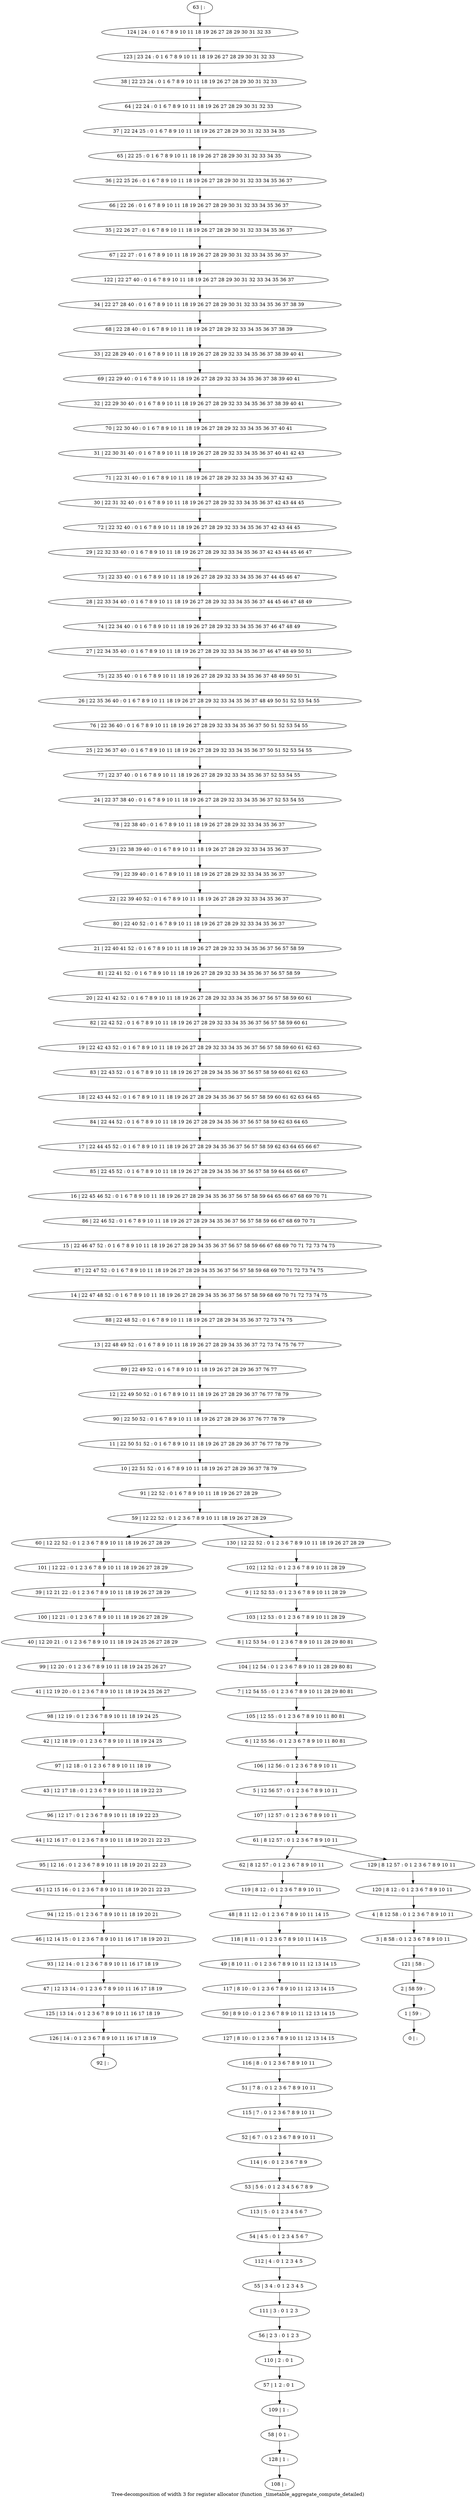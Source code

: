 digraph G {
graph [label="Tree-decomposition of width 3 for register allocator (function _timetable_aggregate_compute_detailed)"]
0[label="0 | : "];
1[label="1 | 59 : "];
2[label="2 | 58 59 : "];
3[label="3 | 8 58 : 0 1 2 3 6 7 8 9 10 11 "];
4[label="4 | 8 12 58 : 0 1 2 3 6 7 8 9 10 11 "];
5[label="5 | 12 56 57 : 0 1 2 3 6 7 8 9 10 11 "];
6[label="6 | 12 55 56 : 0 1 2 3 6 7 8 9 10 11 80 81 "];
7[label="7 | 12 54 55 : 0 1 2 3 6 7 8 9 10 11 28 29 80 81 "];
8[label="8 | 12 53 54 : 0 1 2 3 6 7 8 9 10 11 28 29 80 81 "];
9[label="9 | 12 52 53 : 0 1 2 3 6 7 8 9 10 11 28 29 "];
10[label="10 | 22 51 52 : 0 1 6 7 8 9 10 11 18 19 26 27 28 29 36 37 78 79 "];
11[label="11 | 22 50 51 52 : 0 1 6 7 8 9 10 11 18 19 26 27 28 29 36 37 76 77 78 79 "];
12[label="12 | 22 49 50 52 : 0 1 6 7 8 9 10 11 18 19 26 27 28 29 36 37 76 77 78 79 "];
13[label="13 | 22 48 49 52 : 0 1 6 7 8 9 10 11 18 19 26 27 28 29 34 35 36 37 72 73 74 75 76 77 "];
14[label="14 | 22 47 48 52 : 0 1 6 7 8 9 10 11 18 19 26 27 28 29 34 35 36 37 56 57 58 59 68 69 70 71 72 73 74 75 "];
15[label="15 | 22 46 47 52 : 0 1 6 7 8 9 10 11 18 19 26 27 28 29 34 35 36 37 56 57 58 59 66 67 68 69 70 71 72 73 74 75 "];
16[label="16 | 22 45 46 52 : 0 1 6 7 8 9 10 11 18 19 26 27 28 29 34 35 36 37 56 57 58 59 64 65 66 67 68 69 70 71 "];
17[label="17 | 22 44 45 52 : 0 1 6 7 8 9 10 11 18 19 26 27 28 29 34 35 36 37 56 57 58 59 62 63 64 65 66 67 "];
18[label="18 | 22 43 44 52 : 0 1 6 7 8 9 10 11 18 19 26 27 28 29 34 35 36 37 56 57 58 59 60 61 62 63 64 65 "];
19[label="19 | 22 42 43 52 : 0 1 6 7 8 9 10 11 18 19 26 27 28 29 32 33 34 35 36 37 56 57 58 59 60 61 62 63 "];
20[label="20 | 22 41 42 52 : 0 1 6 7 8 9 10 11 18 19 26 27 28 29 32 33 34 35 36 37 56 57 58 59 60 61 "];
21[label="21 | 22 40 41 52 : 0 1 6 7 8 9 10 11 18 19 26 27 28 29 32 33 34 35 36 37 56 57 58 59 "];
22[label="22 | 22 39 40 52 : 0 1 6 7 8 9 10 11 18 19 26 27 28 29 32 33 34 35 36 37 "];
23[label="23 | 22 38 39 40 : 0 1 6 7 8 9 10 11 18 19 26 27 28 29 32 33 34 35 36 37 "];
24[label="24 | 22 37 38 40 : 0 1 6 7 8 9 10 11 18 19 26 27 28 29 32 33 34 35 36 37 52 53 54 55 "];
25[label="25 | 22 36 37 40 : 0 1 6 7 8 9 10 11 18 19 26 27 28 29 32 33 34 35 36 37 50 51 52 53 54 55 "];
26[label="26 | 22 35 36 40 : 0 1 6 7 8 9 10 11 18 19 26 27 28 29 32 33 34 35 36 37 48 49 50 51 52 53 54 55 "];
27[label="27 | 22 34 35 40 : 0 1 6 7 8 9 10 11 18 19 26 27 28 29 32 33 34 35 36 37 46 47 48 49 50 51 "];
28[label="28 | 22 33 34 40 : 0 1 6 7 8 9 10 11 18 19 26 27 28 29 32 33 34 35 36 37 44 45 46 47 48 49 "];
29[label="29 | 22 32 33 40 : 0 1 6 7 8 9 10 11 18 19 26 27 28 29 32 33 34 35 36 37 42 43 44 45 46 47 "];
30[label="30 | 22 31 32 40 : 0 1 6 7 8 9 10 11 18 19 26 27 28 29 32 33 34 35 36 37 42 43 44 45 "];
31[label="31 | 22 30 31 40 : 0 1 6 7 8 9 10 11 18 19 26 27 28 29 32 33 34 35 36 37 40 41 42 43 "];
32[label="32 | 22 29 30 40 : 0 1 6 7 8 9 10 11 18 19 26 27 28 29 32 33 34 35 36 37 38 39 40 41 "];
33[label="33 | 22 28 29 40 : 0 1 6 7 8 9 10 11 18 19 26 27 28 29 32 33 34 35 36 37 38 39 40 41 "];
34[label="34 | 22 27 28 40 : 0 1 6 7 8 9 10 11 18 19 26 27 28 29 30 31 32 33 34 35 36 37 38 39 "];
35[label="35 | 22 26 27 : 0 1 6 7 8 9 10 11 18 19 26 27 28 29 30 31 32 33 34 35 36 37 "];
36[label="36 | 22 25 26 : 0 1 6 7 8 9 10 11 18 19 26 27 28 29 30 31 32 33 34 35 36 37 "];
37[label="37 | 22 24 25 : 0 1 6 7 8 9 10 11 18 19 26 27 28 29 30 31 32 33 34 35 "];
38[label="38 | 22 23 24 : 0 1 6 7 8 9 10 11 18 19 26 27 28 29 30 31 32 33 "];
39[label="39 | 12 21 22 : 0 1 2 3 6 7 8 9 10 11 18 19 26 27 28 29 "];
40[label="40 | 12 20 21 : 0 1 2 3 6 7 8 9 10 11 18 19 24 25 26 27 28 29 "];
41[label="41 | 12 19 20 : 0 1 2 3 6 7 8 9 10 11 18 19 24 25 26 27 "];
42[label="42 | 12 18 19 : 0 1 2 3 6 7 8 9 10 11 18 19 24 25 "];
43[label="43 | 12 17 18 : 0 1 2 3 6 7 8 9 10 11 18 19 22 23 "];
44[label="44 | 12 16 17 : 0 1 2 3 6 7 8 9 10 11 18 19 20 21 22 23 "];
45[label="45 | 12 15 16 : 0 1 2 3 6 7 8 9 10 11 18 19 20 21 22 23 "];
46[label="46 | 12 14 15 : 0 1 2 3 6 7 8 9 10 11 16 17 18 19 20 21 "];
47[label="47 | 12 13 14 : 0 1 2 3 6 7 8 9 10 11 16 17 18 19 "];
48[label="48 | 8 11 12 : 0 1 2 3 6 7 8 9 10 11 14 15 "];
49[label="49 | 8 10 11 : 0 1 2 3 6 7 8 9 10 11 12 13 14 15 "];
50[label="50 | 8 9 10 : 0 1 2 3 6 7 8 9 10 11 12 13 14 15 "];
51[label="51 | 7 8 : 0 1 2 3 6 7 8 9 10 11 "];
52[label="52 | 6 7 : 0 1 2 3 6 7 8 9 10 11 "];
53[label="53 | 5 6 : 0 1 2 3 4 5 6 7 8 9 "];
54[label="54 | 4 5 : 0 1 2 3 4 5 6 7 "];
55[label="55 | 3 4 : 0 1 2 3 4 5 "];
56[label="56 | 2 3 : 0 1 2 3 "];
57[label="57 | 1 2 : 0 1 "];
58[label="58 | 0 1 : "];
59[label="59 | 12 22 52 : 0 1 2 3 6 7 8 9 10 11 18 19 26 27 28 29 "];
60[label="60 | 12 22 52 : 0 1 2 3 6 7 8 9 10 11 18 19 26 27 28 29 "];
61[label="61 | 8 12 57 : 0 1 2 3 6 7 8 9 10 11 "];
62[label="62 | 8 12 57 : 0 1 2 3 6 7 8 9 10 11 "];
63[label="63 | : "];
64[label="64 | 22 24 : 0 1 6 7 8 9 10 11 18 19 26 27 28 29 30 31 32 33 "];
65[label="65 | 22 25 : 0 1 6 7 8 9 10 11 18 19 26 27 28 29 30 31 32 33 34 35 "];
66[label="66 | 22 26 : 0 1 6 7 8 9 10 11 18 19 26 27 28 29 30 31 32 33 34 35 36 37 "];
67[label="67 | 22 27 : 0 1 6 7 8 9 10 11 18 19 26 27 28 29 30 31 32 33 34 35 36 37 "];
68[label="68 | 22 28 40 : 0 1 6 7 8 9 10 11 18 19 26 27 28 29 32 33 34 35 36 37 38 39 "];
69[label="69 | 22 29 40 : 0 1 6 7 8 9 10 11 18 19 26 27 28 29 32 33 34 35 36 37 38 39 40 41 "];
70[label="70 | 22 30 40 : 0 1 6 7 8 9 10 11 18 19 26 27 28 29 32 33 34 35 36 37 40 41 "];
71[label="71 | 22 31 40 : 0 1 6 7 8 9 10 11 18 19 26 27 28 29 32 33 34 35 36 37 42 43 "];
72[label="72 | 22 32 40 : 0 1 6 7 8 9 10 11 18 19 26 27 28 29 32 33 34 35 36 37 42 43 44 45 "];
73[label="73 | 22 33 40 : 0 1 6 7 8 9 10 11 18 19 26 27 28 29 32 33 34 35 36 37 44 45 46 47 "];
74[label="74 | 22 34 40 : 0 1 6 7 8 9 10 11 18 19 26 27 28 29 32 33 34 35 36 37 46 47 48 49 "];
75[label="75 | 22 35 40 : 0 1 6 7 8 9 10 11 18 19 26 27 28 29 32 33 34 35 36 37 48 49 50 51 "];
76[label="76 | 22 36 40 : 0 1 6 7 8 9 10 11 18 19 26 27 28 29 32 33 34 35 36 37 50 51 52 53 54 55 "];
77[label="77 | 22 37 40 : 0 1 6 7 8 9 10 11 18 19 26 27 28 29 32 33 34 35 36 37 52 53 54 55 "];
78[label="78 | 22 38 40 : 0 1 6 7 8 9 10 11 18 19 26 27 28 29 32 33 34 35 36 37 "];
79[label="79 | 22 39 40 : 0 1 6 7 8 9 10 11 18 19 26 27 28 29 32 33 34 35 36 37 "];
80[label="80 | 22 40 52 : 0 1 6 7 8 9 10 11 18 19 26 27 28 29 32 33 34 35 36 37 "];
81[label="81 | 22 41 52 : 0 1 6 7 8 9 10 11 18 19 26 27 28 29 32 33 34 35 36 37 56 57 58 59 "];
82[label="82 | 22 42 52 : 0 1 6 7 8 9 10 11 18 19 26 27 28 29 32 33 34 35 36 37 56 57 58 59 60 61 "];
83[label="83 | 22 43 52 : 0 1 6 7 8 9 10 11 18 19 26 27 28 29 34 35 36 37 56 57 58 59 60 61 62 63 "];
84[label="84 | 22 44 52 : 0 1 6 7 8 9 10 11 18 19 26 27 28 29 34 35 36 37 56 57 58 59 62 63 64 65 "];
85[label="85 | 22 45 52 : 0 1 6 7 8 9 10 11 18 19 26 27 28 29 34 35 36 37 56 57 58 59 64 65 66 67 "];
86[label="86 | 22 46 52 : 0 1 6 7 8 9 10 11 18 19 26 27 28 29 34 35 36 37 56 57 58 59 66 67 68 69 70 71 "];
87[label="87 | 22 47 52 : 0 1 6 7 8 9 10 11 18 19 26 27 28 29 34 35 36 37 56 57 58 59 68 69 70 71 72 73 74 75 "];
88[label="88 | 22 48 52 : 0 1 6 7 8 9 10 11 18 19 26 27 28 29 34 35 36 37 72 73 74 75 "];
89[label="89 | 22 49 52 : 0 1 6 7 8 9 10 11 18 19 26 27 28 29 36 37 76 77 "];
90[label="90 | 22 50 52 : 0 1 6 7 8 9 10 11 18 19 26 27 28 29 36 37 76 77 78 79 "];
91[label="91 | 22 52 : 0 1 6 7 8 9 10 11 18 19 26 27 28 29 "];
92[label="92 | : "];
93[label="93 | 12 14 : 0 1 2 3 6 7 8 9 10 11 16 17 18 19 "];
94[label="94 | 12 15 : 0 1 2 3 6 7 8 9 10 11 18 19 20 21 "];
95[label="95 | 12 16 : 0 1 2 3 6 7 8 9 10 11 18 19 20 21 22 23 "];
96[label="96 | 12 17 : 0 1 2 3 6 7 8 9 10 11 18 19 22 23 "];
97[label="97 | 12 18 : 0 1 2 3 6 7 8 9 10 11 18 19 "];
98[label="98 | 12 19 : 0 1 2 3 6 7 8 9 10 11 18 19 24 25 "];
99[label="99 | 12 20 : 0 1 2 3 6 7 8 9 10 11 18 19 24 25 26 27 "];
100[label="100 | 12 21 : 0 1 2 3 6 7 8 9 10 11 18 19 26 27 28 29 "];
101[label="101 | 12 22 : 0 1 2 3 6 7 8 9 10 11 18 19 26 27 28 29 "];
102[label="102 | 12 52 : 0 1 2 3 6 7 8 9 10 11 28 29 "];
103[label="103 | 12 53 : 0 1 2 3 6 7 8 9 10 11 28 29 "];
104[label="104 | 12 54 : 0 1 2 3 6 7 8 9 10 11 28 29 80 81 "];
105[label="105 | 12 55 : 0 1 2 3 6 7 8 9 10 11 80 81 "];
106[label="106 | 12 56 : 0 1 2 3 6 7 8 9 10 11 "];
107[label="107 | 12 57 : 0 1 2 3 6 7 8 9 10 11 "];
108[label="108 | : "];
109[label="109 | 1 : "];
110[label="110 | 2 : 0 1 "];
111[label="111 | 3 : 0 1 2 3 "];
112[label="112 | 4 : 0 1 2 3 4 5 "];
113[label="113 | 5 : 0 1 2 3 4 5 6 7 "];
114[label="114 | 6 : 0 1 2 3 6 7 8 9 "];
115[label="115 | 7 : 0 1 2 3 6 7 8 9 10 11 "];
116[label="116 | 8 : 0 1 2 3 6 7 8 9 10 11 "];
117[label="117 | 8 10 : 0 1 2 3 6 7 8 9 10 11 12 13 14 15 "];
118[label="118 | 8 11 : 0 1 2 3 6 7 8 9 10 11 14 15 "];
119[label="119 | 8 12 : 0 1 2 3 6 7 8 9 10 11 "];
120[label="120 | 8 12 : 0 1 2 3 6 7 8 9 10 11 "];
121[label="121 | 58 : "];
122[label="122 | 22 27 40 : 0 1 6 7 8 9 10 11 18 19 26 27 28 29 30 31 32 33 34 35 36 37 "];
123[label="123 | 23 24 : 0 1 6 7 8 9 10 11 18 19 26 27 28 29 30 31 32 33 "];
124[label="124 | 24 : 0 1 6 7 8 9 10 11 18 19 26 27 28 29 30 31 32 33 "];
125[label="125 | 13 14 : 0 1 2 3 6 7 8 9 10 11 16 17 18 19 "];
126[label="126 | 14 : 0 1 2 3 6 7 8 9 10 11 16 17 18 19 "];
127[label="127 | 8 10 : 0 1 2 3 6 7 8 9 10 11 12 13 14 15 "];
128[label="128 | 1 : "];
129[label="129 | 8 12 57 : 0 1 2 3 6 7 8 9 10 11 "];
130[label="130 | 12 22 52 : 0 1 2 3 6 7 8 9 10 11 18 19 26 27 28 29 "];
93->47 ;
46->93 ;
94->46 ;
45->94 ;
95->45 ;
44->95 ;
96->44 ;
43->96 ;
97->43 ;
42->97 ;
98->42 ;
41->98 ;
99->41 ;
40->99 ;
100->40 ;
39->100 ;
101->39 ;
60->101 ;
109->58 ;
57->109 ;
110->57 ;
56->110 ;
111->56 ;
55->111 ;
112->55 ;
54->112 ;
113->54 ;
53->113 ;
114->53 ;
52->114 ;
115->52 ;
51->115 ;
116->51 ;
117->50 ;
49->117 ;
118->49 ;
48->118 ;
119->48 ;
62->119 ;
47->125 ;
126->92 ;
125->126 ;
127->116 ;
50->127 ;
128->108 ;
58->128 ;
63->124 ;
124->123 ;
123->38 ;
38->64 ;
64->37 ;
37->65 ;
65->36 ;
36->66 ;
66->35 ;
35->67 ;
67->122 ;
122->34 ;
34->68 ;
68->33 ;
33->69 ;
69->32 ;
32->70 ;
70->31 ;
31->71 ;
71->30 ;
30->72 ;
72->29 ;
29->73 ;
73->28 ;
28->74 ;
74->27 ;
27->75 ;
75->26 ;
26->76 ;
76->25 ;
25->77 ;
77->24 ;
24->78 ;
78->23 ;
23->79 ;
79->22 ;
22->80 ;
80->21 ;
21->81 ;
81->20 ;
20->82 ;
82->19 ;
19->83 ;
83->18 ;
18->84 ;
84->17 ;
17->85 ;
85->16 ;
16->86 ;
86->15 ;
15->87 ;
87->14 ;
14->88 ;
88->13 ;
13->89 ;
89->12 ;
12->90 ;
90->11 ;
11->10 ;
10->91 ;
91->59 ;
102->9 ;
9->103 ;
103->8 ;
8->104 ;
104->7 ;
7->105 ;
105->6 ;
6->106 ;
106->5 ;
5->107 ;
107->61 ;
120->4 ;
4->3 ;
3->121 ;
121->2 ;
2->1 ;
1->0 ;
129->120 ;
130->102 ;
61->62 ;
61->129 ;
59->60 ;
59->130 ;
}
